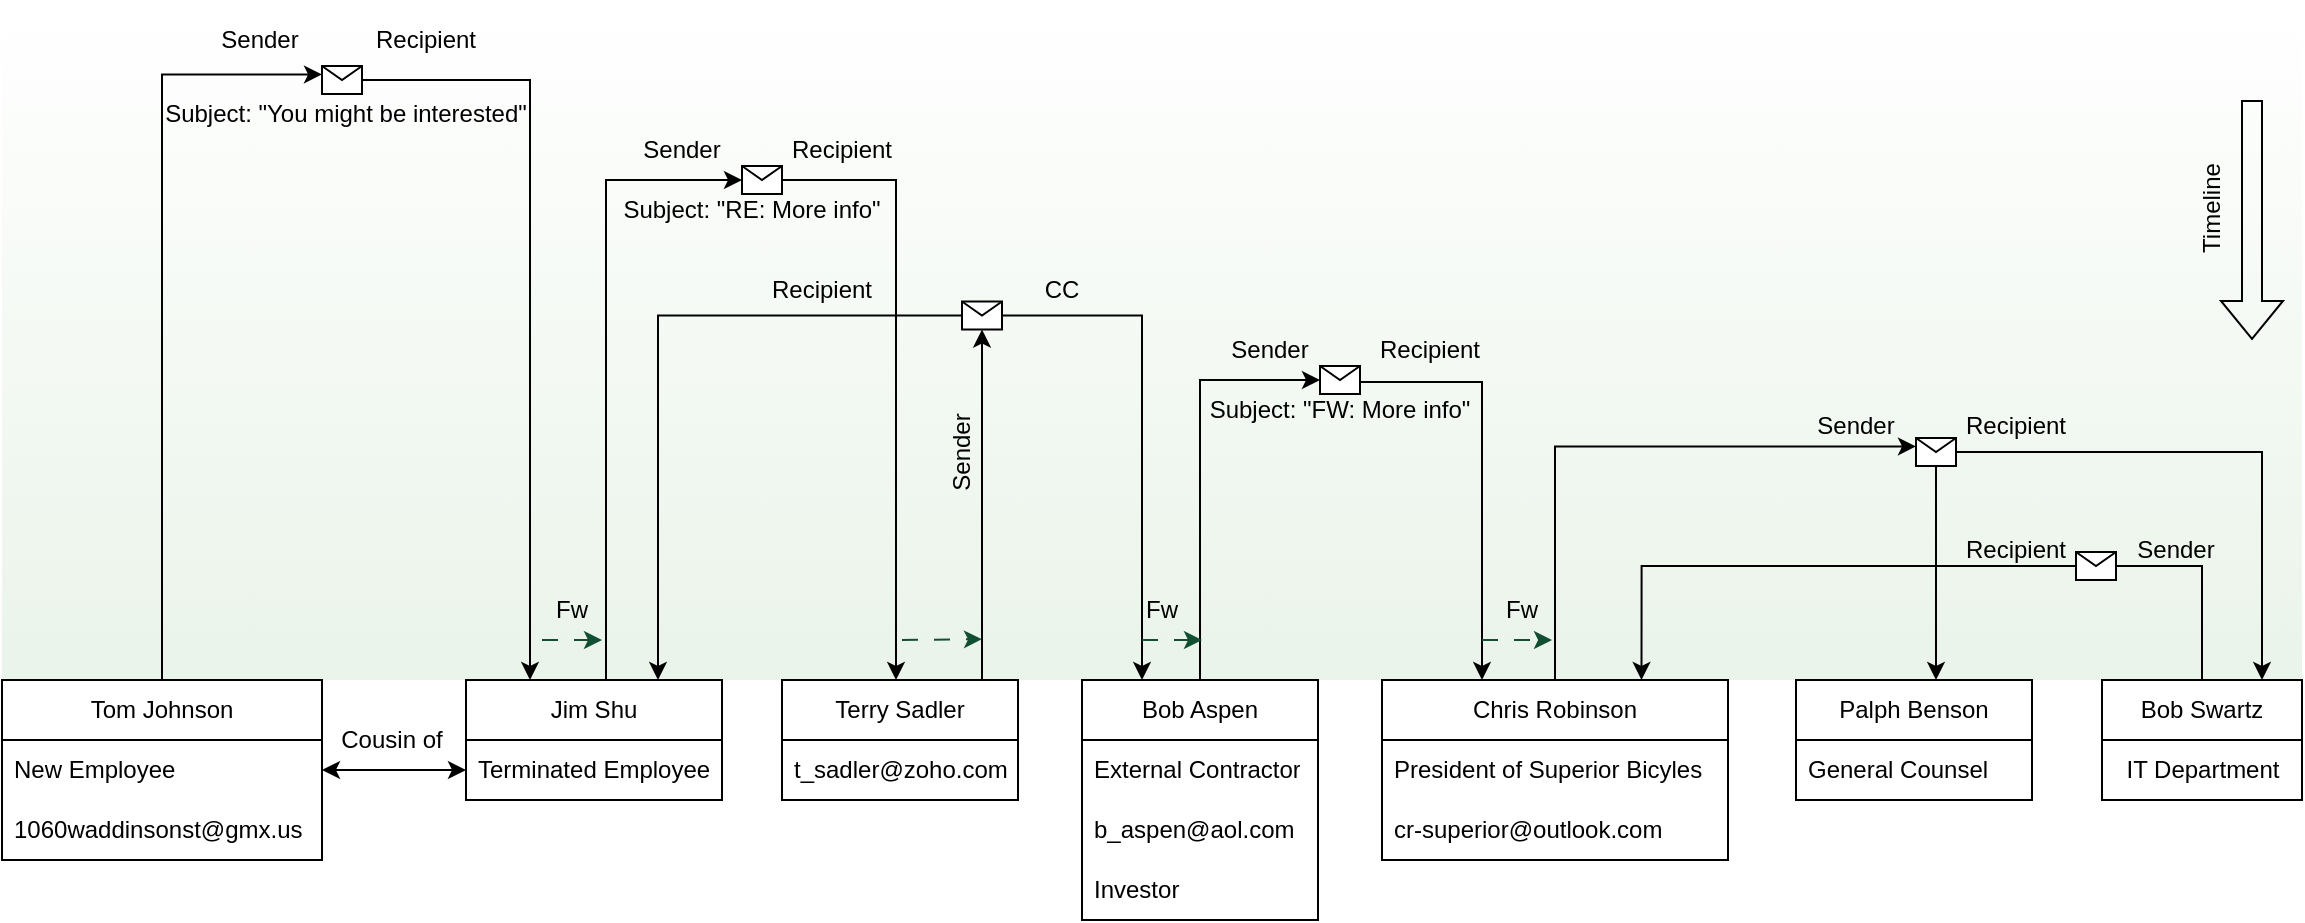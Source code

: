 <mxfile version="21.3.2" type="github">
  <diagram name="Page-1" id="RptxxRhPDnrTedBm8rtr">
    <mxGraphModel dx="3367" dy="1918" grid="1" gridSize="10" guides="1" tooltips="1" connect="1" arrows="1" fold="1" page="1" pageScale="1" pageWidth="850" pageHeight="1100" math="0" shadow="0">
      <root>
        <mxCell id="0" />
        <mxCell id="1" parent="0" />
        <mxCell id="5x7pxwttwpsEM9YVfe3I-78" value="" style="rounded=0;whiteSpace=wrap;html=1;opacity=50;fillColor=#FFFFFF;strokeColor=none;gradientColor=#D5E8D4;movable=0;resizable=0;rotatable=0;deletable=0;editable=0;locked=1;connectable=0;" parent="1" vertex="1">
          <mxGeometry x="-1530" y="-1050" width="1150" height="340" as="geometry" />
        </mxCell>
        <mxCell id="5x7pxwttwpsEM9YVfe3I-60" style="edgeStyle=orthogonalEdgeStyle;rounded=0;orthogonalLoop=1;jettySize=auto;html=1;entryX=0;entryY=0.3;entryDx=0;entryDy=0;exitX=0.5;exitY=0;exitDx=0;exitDy=0;" parent="1" source="zk5Z3QB4ceLemUnF0Lpj-3" target="5x7pxwttwpsEM9YVfe3I-45" edge="1">
          <mxGeometry relative="1" as="geometry">
            <Array as="points">
              <mxPoint x="-1450" y="-1013" />
            </Array>
          </mxGeometry>
        </mxCell>
        <mxCell id="zk5Z3QB4ceLemUnF0Lpj-3" value="Tom Johnson" style="swimlane;fontStyle=0;childLayout=stackLayout;horizontal=1;startSize=30;horizontalStack=0;resizeParent=1;resizeParentMax=0;resizeLast=0;collapsible=1;marginBottom=0;whiteSpace=wrap;html=1;" parent="1" vertex="1">
          <mxGeometry x="-1530" y="-710" width="160" height="90" as="geometry" />
        </mxCell>
        <mxCell id="zk5Z3QB4ceLemUnF0Lpj-4" value="New Employee" style="text;strokeColor=none;fillColor=none;align=left;verticalAlign=middle;spacingLeft=4;spacingRight=4;overflow=hidden;points=[[0,0.5],[1,0.5]];portConstraint=eastwest;rotatable=0;whiteSpace=wrap;html=1;" parent="zk5Z3QB4ceLemUnF0Lpj-3" vertex="1">
          <mxGeometry y="30" width="160" height="30" as="geometry" />
        </mxCell>
        <mxCell id="zk5Z3QB4ceLemUnF0Lpj-5" value="1060waddinsonst@gmx.us" style="text;strokeColor=none;fillColor=none;align=left;verticalAlign=middle;spacingLeft=4;spacingRight=4;overflow=hidden;points=[[0,0.5],[1,0.5]];portConstraint=eastwest;rotatable=0;whiteSpace=wrap;html=1;" parent="zk5Z3QB4ceLemUnF0Lpj-3" vertex="1">
          <mxGeometry y="60" width="160" height="30" as="geometry" />
        </mxCell>
        <mxCell id="zk5Z3QB4ceLemUnF0Lpj-7" value="Jim Shu" style="swimlane;fontStyle=0;childLayout=stackLayout;horizontal=1;startSize=30;horizontalStack=0;resizeParent=1;resizeParentMax=0;resizeLast=0;collapsible=1;marginBottom=0;whiteSpace=wrap;html=1;" parent="1" vertex="1">
          <mxGeometry x="-1298" y="-710" width="128" height="60" as="geometry" />
        </mxCell>
        <mxCell id="zk5Z3QB4ceLemUnF0Lpj-8" value="Terminated Employee" style="text;strokeColor=none;fillColor=none;align=left;verticalAlign=middle;spacingLeft=4;spacingRight=4;overflow=hidden;points=[[0,0.5],[1,0.5]];portConstraint=eastwest;rotatable=0;whiteSpace=wrap;html=1;" parent="zk5Z3QB4ceLemUnF0Lpj-7" vertex="1">
          <mxGeometry y="30" width="128" height="30" as="geometry" />
        </mxCell>
        <mxCell id="zk5Z3QB4ceLemUnF0Lpj-13" value="Cousin of" style="text;html=1;strokeColor=none;fillColor=none;align=center;verticalAlign=middle;whiteSpace=wrap;rounded=0;" parent="1" vertex="1">
          <mxGeometry x="-1365" y="-695" width="60" height="30" as="geometry" />
        </mxCell>
        <mxCell id="5x7pxwttwpsEM9YVfe3I-97" style="edgeStyle=orthogonalEdgeStyle;rounded=0;orthogonalLoop=1;jettySize=auto;html=1;exitX=0.5;exitY=0;exitDx=0;exitDy=0;entryX=0;entryY=0.3;entryDx=0;entryDy=0;" parent="1" source="zk5Z3QB4ceLemUnF0Lpj-16" target="5x7pxwttwpsEM9YVfe3I-96" edge="1">
          <mxGeometry relative="1" as="geometry">
            <Array as="points">
              <mxPoint x="-753" y="-827" />
            </Array>
          </mxGeometry>
        </mxCell>
        <mxCell id="zk5Z3QB4ceLemUnF0Lpj-16" value="Chris Robinson" style="swimlane;fontStyle=0;childLayout=stackLayout;horizontal=1;startSize=30;horizontalStack=0;resizeParent=1;resizeParentMax=0;resizeLast=0;collapsible=1;marginBottom=0;whiteSpace=wrap;html=1;" parent="1" vertex="1">
          <mxGeometry x="-840" y="-710" width="173" height="90" as="geometry" />
        </mxCell>
        <mxCell id="zk5Z3QB4ceLemUnF0Lpj-17" value="President of Superior Bicyles" style="text;strokeColor=none;fillColor=none;align=left;verticalAlign=middle;spacingLeft=4;spacingRight=4;overflow=hidden;points=[[0,0.5],[1,0.5]];portConstraint=eastwest;rotatable=0;whiteSpace=wrap;html=1;" parent="zk5Z3QB4ceLemUnF0Lpj-16" vertex="1">
          <mxGeometry y="30" width="173" height="30" as="geometry" />
        </mxCell>
        <mxCell id="zk5Z3QB4ceLemUnF0Lpj-18" value="cr-superior@outlook.com" style="text;strokeColor=none;fillColor=none;align=left;verticalAlign=middle;spacingLeft=4;spacingRight=4;overflow=hidden;points=[[0,0.5],[1,0.5]];portConstraint=eastwest;rotatable=0;whiteSpace=wrap;html=1;" parent="zk5Z3QB4ceLemUnF0Lpj-16" vertex="1">
          <mxGeometry y="60" width="173" height="30" as="geometry" />
        </mxCell>
        <mxCell id="5x7pxwttwpsEM9YVfe3I-70" style="edgeStyle=orthogonalEdgeStyle;rounded=0;orthogonalLoop=1;jettySize=auto;html=1;exitX=0.5;exitY=0;exitDx=0;exitDy=0;entryX=0;entryY=0.5;entryDx=0;entryDy=0;" parent="1" source="zk5Z3QB4ceLemUnF0Lpj-20" target="5x7pxwttwpsEM9YVfe3I-69" edge="1">
          <mxGeometry relative="1" as="geometry" />
        </mxCell>
        <mxCell id="zk5Z3QB4ceLemUnF0Lpj-20" value="Bob Aspen" style="swimlane;fontStyle=0;childLayout=stackLayout;horizontal=1;startSize=30;horizontalStack=0;resizeParent=1;resizeParentMax=0;resizeLast=0;collapsible=1;marginBottom=0;whiteSpace=wrap;html=1;" parent="1" vertex="1">
          <mxGeometry x="-990" y="-710" width="118" height="120" as="geometry" />
        </mxCell>
        <mxCell id="zk5Z3QB4ceLemUnF0Lpj-21" value="External Contractor" style="text;strokeColor=none;fillColor=none;align=left;verticalAlign=middle;spacingLeft=4;spacingRight=4;overflow=hidden;points=[[0,0.5],[1,0.5]];portConstraint=eastwest;rotatable=0;whiteSpace=wrap;html=1;" parent="zk5Z3QB4ceLemUnF0Lpj-20" vertex="1">
          <mxGeometry y="30" width="118" height="30" as="geometry" />
        </mxCell>
        <mxCell id="zk5Z3QB4ceLemUnF0Lpj-22" value="b_aspen@aol.com" style="text;strokeColor=none;fillColor=none;align=left;verticalAlign=middle;spacingLeft=4;spacingRight=4;overflow=hidden;points=[[0,0.5],[1,0.5]];portConstraint=eastwest;rotatable=0;whiteSpace=wrap;html=1;" parent="zk5Z3QB4ceLemUnF0Lpj-20" vertex="1">
          <mxGeometry y="60" width="118" height="30" as="geometry" />
        </mxCell>
        <mxCell id="zk5Z3QB4ceLemUnF0Lpj-23" value="Investor" style="text;strokeColor=none;fillColor=none;align=left;verticalAlign=middle;spacingLeft=4;spacingRight=4;overflow=hidden;points=[[0,0.5],[1,0.5]];portConstraint=eastwest;rotatable=0;whiteSpace=wrap;html=1;" parent="zk5Z3QB4ceLemUnF0Lpj-20" vertex="1">
          <mxGeometry y="90" width="118" height="30" as="geometry" />
        </mxCell>
        <mxCell id="zk5Z3QB4ceLemUnF0Lpj-24" value="Palph Benson" style="swimlane;fontStyle=0;childLayout=stackLayout;horizontal=1;startSize=30;horizontalStack=0;resizeParent=1;resizeParentMax=0;resizeLast=0;collapsible=1;marginBottom=0;whiteSpace=wrap;html=1;" parent="1" vertex="1">
          <mxGeometry x="-633" y="-710" width="118" height="60" as="geometry" />
        </mxCell>
        <mxCell id="zk5Z3QB4ceLemUnF0Lpj-25" value="General Counsel&amp;nbsp;" style="text;strokeColor=none;fillColor=none;align=left;verticalAlign=middle;spacingLeft=4;spacingRight=4;overflow=hidden;points=[[0,0.5],[1,0.5]];portConstraint=eastwest;rotatable=0;whiteSpace=wrap;html=1;" parent="zk5Z3QB4ceLemUnF0Lpj-24" vertex="1">
          <mxGeometry y="30" width="118" height="30" as="geometry" />
        </mxCell>
        <mxCell id="5x7pxwttwpsEM9YVfe3I-62" style="edgeStyle=orthogonalEdgeStyle;rounded=0;orthogonalLoop=1;jettySize=auto;html=1;entryX=0.5;entryY=1;entryDx=0;entryDy=0;" parent="1" source="zk5Z3QB4ceLemUnF0Lpj-28" target="5x7pxwttwpsEM9YVfe3I-42" edge="1">
          <mxGeometry relative="1" as="geometry">
            <Array as="points">
              <mxPoint x="-1040" y="-870" />
              <mxPoint x="-1040" y="-870" />
            </Array>
          </mxGeometry>
        </mxCell>
        <mxCell id="zk5Z3QB4ceLemUnF0Lpj-28" value="Terry Sadler" style="swimlane;fontStyle=0;childLayout=stackLayout;horizontal=1;startSize=30;horizontalStack=0;resizeParent=1;resizeParentMax=0;resizeLast=0;collapsible=1;marginBottom=0;whiteSpace=wrap;html=1;" parent="1" vertex="1">
          <mxGeometry x="-1140" y="-710" width="118" height="60" as="geometry" />
        </mxCell>
        <mxCell id="zk5Z3QB4ceLemUnF0Lpj-30" value="t_sadler@zoho.com" style="text;strokeColor=none;fillColor=none;align=left;verticalAlign=middle;spacingLeft=4;spacingRight=4;overflow=hidden;points=[[0,0.5],[1,0.5]];portConstraint=eastwest;rotatable=0;whiteSpace=wrap;html=1;" parent="zk5Z3QB4ceLemUnF0Lpj-28" vertex="1">
          <mxGeometry y="30" width="118" height="30" as="geometry" />
        </mxCell>
        <mxCell id="5x7pxwttwpsEM9YVfe3I-100" style="edgeStyle=orthogonalEdgeStyle;rounded=0;orthogonalLoop=1;jettySize=auto;html=1;exitX=0;exitY=0.5;exitDx=0;exitDy=0;entryX=0.75;entryY=0;entryDx=0;entryDy=0;" parent="1" source="5x7pxwttwpsEM9YVfe3I-101" target="zk5Z3QB4ceLemUnF0Lpj-16" edge="1">
          <mxGeometry relative="1" as="geometry">
            <Array as="points">
              <mxPoint x="-710" y="-767" />
            </Array>
          </mxGeometry>
        </mxCell>
        <mxCell id="zk5Z3QB4ceLemUnF0Lpj-32" value="Bob Swartz" style="swimlane;fontStyle=0;childLayout=stackLayout;horizontal=1;startSize=30;horizontalStack=0;resizeParent=1;resizeParentMax=0;resizeLast=0;collapsible=1;marginBottom=0;whiteSpace=wrap;html=1;" parent="1" vertex="1">
          <mxGeometry x="-480" y="-710" width="100" height="60" as="geometry" />
        </mxCell>
        <mxCell id="TtXoglSK-7i6f6xLYCJo-8" value="IT Department" style="text;html=1;align=center;verticalAlign=middle;resizable=0;points=[];autosize=1;strokeColor=none;fillColor=none;" vertex="1" parent="zk5Z3QB4ceLemUnF0Lpj-32">
          <mxGeometry y="30" width="100" height="30" as="geometry" />
        </mxCell>
        <mxCell id="5x7pxwttwpsEM9YVfe3I-28" value="" style="edgeStyle=orthogonalEdgeStyle;rounded=0;orthogonalLoop=1;jettySize=auto;html=1;entryX=0;entryY=0.5;entryDx=0;entryDy=0;exitX=0.5;exitY=0;exitDx=0;exitDy=0;" parent="1" source="zk5Z3QB4ceLemUnF0Lpj-7" target="5x7pxwttwpsEM9YVfe3I-27" edge="1">
          <mxGeometry relative="1" as="geometry">
            <mxPoint x="-1220" y="-759" as="sourcePoint" />
            <mxPoint x="-597" y="-1061" as="targetPoint" />
            <Array as="points">
              <mxPoint x="-1228" y="-960" />
            </Array>
          </mxGeometry>
        </mxCell>
        <mxCell id="5x7pxwttwpsEM9YVfe3I-59" style="edgeStyle=orthogonalEdgeStyle;rounded=0;orthogonalLoop=1;jettySize=auto;html=1;" parent="1" source="5x7pxwttwpsEM9YVfe3I-27" edge="1">
          <mxGeometry relative="1" as="geometry">
            <mxPoint x="-1083" y="-710" as="targetPoint" />
            <Array as="points">
              <mxPoint x="-1083" y="-960" />
            </Array>
          </mxGeometry>
        </mxCell>
        <mxCell id="5x7pxwttwpsEM9YVfe3I-27" value="" style="shape=message;html=1;outlineConnect=0;movable=1;resizable=1;rotatable=1;deletable=1;editable=1;locked=0;connectable=1;" parent="1" vertex="1">
          <mxGeometry x="-1160" y="-967.0" width="20" height="14" as="geometry" />
        </mxCell>
        <mxCell id="5x7pxwttwpsEM9YVfe3I-65" style="edgeStyle=orthogonalEdgeStyle;rounded=0;orthogonalLoop=1;jettySize=auto;html=1;entryX=0.75;entryY=0;entryDx=0;entryDy=0;" parent="1" source="5x7pxwttwpsEM9YVfe3I-42" target="zk5Z3QB4ceLemUnF0Lpj-7" edge="1">
          <mxGeometry relative="1" as="geometry" />
        </mxCell>
        <mxCell id="5x7pxwttwpsEM9YVfe3I-66" style="edgeStyle=orthogonalEdgeStyle;rounded=0;orthogonalLoop=1;jettySize=auto;html=1;entryX=0.25;entryY=0;entryDx=0;entryDy=0;" parent="1" source="5x7pxwttwpsEM9YVfe3I-42" target="zk5Z3QB4ceLemUnF0Lpj-20" edge="1">
          <mxGeometry relative="1" as="geometry">
            <mxPoint x="-880" y="-757" as="targetPoint" />
            <Array as="points">
              <mxPoint x="-960" y="-892" />
              <mxPoint x="-960" y="-710" />
            </Array>
          </mxGeometry>
        </mxCell>
        <mxCell id="5x7pxwttwpsEM9YVfe3I-42" value="" style="shape=message;html=1;outlineConnect=0;movable=1;resizable=1;rotatable=1;deletable=1;editable=1;locked=0;connectable=1;" parent="1" vertex="1">
          <mxGeometry x="-1050" y="-899.23" width="20" height="14" as="geometry" />
        </mxCell>
        <mxCell id="5x7pxwttwpsEM9YVfe3I-61" style="edgeStyle=orthogonalEdgeStyle;rounded=0;orthogonalLoop=1;jettySize=auto;html=1;entryX=0.25;entryY=0;entryDx=0;entryDy=0;" parent="1" source="5x7pxwttwpsEM9YVfe3I-45" target="zk5Z3QB4ceLemUnF0Lpj-7" edge="1">
          <mxGeometry relative="1" as="geometry">
            <mxPoint x="-1255" y="-759" as="targetPoint" />
          </mxGeometry>
        </mxCell>
        <mxCell id="5x7pxwttwpsEM9YVfe3I-45" value="" style="shape=message;html=1;outlineConnect=0;movable=1;resizable=1;rotatable=1;deletable=1;editable=1;locked=0;connectable=1;" parent="1" vertex="1">
          <mxGeometry x="-1370" y="-1017.0" width="20" height="14" as="geometry" />
        </mxCell>
        <mxCell id="5x7pxwttwpsEM9YVfe3I-63" value="Sender" style="text;html=1;strokeColor=none;fillColor=none;align=center;verticalAlign=middle;whiteSpace=wrap;rounded=0;rotation=-90;" parent="1" vertex="1">
          <mxGeometry x="-1080" y="-839" width="60" height="30" as="geometry" />
        </mxCell>
        <mxCell id="5x7pxwttwpsEM9YVfe3I-67" value="Recipient" style="text;html=1;strokeColor=none;fillColor=none;align=center;verticalAlign=middle;whiteSpace=wrap;rounded=0;" parent="1" vertex="1">
          <mxGeometry x="-1150" y="-920" width="60" height="30" as="geometry" />
        </mxCell>
        <mxCell id="5x7pxwttwpsEM9YVfe3I-71" style="edgeStyle=orthogonalEdgeStyle;rounded=0;orthogonalLoop=1;jettySize=auto;html=1;" parent="1" source="5x7pxwttwpsEM9YVfe3I-69" edge="1">
          <mxGeometry relative="1" as="geometry">
            <Array as="points">
              <mxPoint x="-790" y="-859" />
              <mxPoint x="-790" y="-710" />
            </Array>
            <mxPoint x="-790" y="-710" as="targetPoint" />
          </mxGeometry>
        </mxCell>
        <mxCell id="5x7pxwttwpsEM9YVfe3I-80" value="" style="group" parent="1" vertex="1" connectable="0">
          <mxGeometry x="-440" y="-1000" width="35" height="120" as="geometry" />
        </mxCell>
        <mxCell id="5x7pxwttwpsEM9YVfe3I-55" value="" style="shape=flexArrow;endArrow=classic;html=1;rounded=0;" parent="5x7pxwttwpsEM9YVfe3I-80" edge="1">
          <mxGeometry width="50" height="50" relative="1" as="geometry">
            <mxPoint x="35" as="sourcePoint" />
            <mxPoint x="35" y="120" as="targetPoint" />
          </mxGeometry>
        </mxCell>
        <mxCell id="5x7pxwttwpsEM9YVfe3I-56" value="Timeline" style="text;html=1;strokeColor=none;fillColor=none;align=center;verticalAlign=middle;whiteSpace=wrap;rounded=0;rotation=-90;" parent="5x7pxwttwpsEM9YVfe3I-80" vertex="1">
          <mxGeometry x="-20" y="39" width="70" height="30" as="geometry" />
        </mxCell>
        <mxCell id="5x7pxwttwpsEM9YVfe3I-86" style="edgeStyle=orthogonalEdgeStyle;rounded=0;orthogonalLoop=1;jettySize=auto;html=1;exitX=0.5;exitY=1;exitDx=0;exitDy=0;" parent="1" source="5x7pxwttwpsEM9YVfe3I-27" target="5x7pxwttwpsEM9YVfe3I-27" edge="1">
          <mxGeometry relative="1" as="geometry" />
        </mxCell>
        <mxCell id="5x7pxwttwpsEM9YVfe3I-87" value="CC" style="text;html=1;strokeColor=none;fillColor=none;align=center;verticalAlign=middle;whiteSpace=wrap;rounded=0;" parent="1" vertex="1">
          <mxGeometry x="-1030" y="-920" width="60" height="30" as="geometry" />
        </mxCell>
        <mxCell id="5x7pxwttwpsEM9YVfe3I-89" value="" style="endArrow=classic;html=1;rounded=0;dashed=1;dashPattern=8 8;strokeColor=#124f32;" parent="1" edge="1">
          <mxGeometry width="50" height="50" relative="1" as="geometry">
            <mxPoint x="-1260" y="-730" as="sourcePoint" />
            <mxPoint x="-1230" y="-730" as="targetPoint" />
          </mxGeometry>
        </mxCell>
        <mxCell id="5x7pxwttwpsEM9YVfe3I-91" value="" style="endArrow=classic;html=1;rounded=0;dashed=1;dashPattern=8 8;strokeColor=#124f32;" parent="1" edge="1">
          <mxGeometry width="50" height="50" relative="1" as="geometry">
            <mxPoint x="-1080" y="-730" as="sourcePoint" />
            <mxPoint x="-1040" y="-730.4" as="targetPoint" />
          </mxGeometry>
        </mxCell>
        <mxCell id="5x7pxwttwpsEM9YVfe3I-92" value="" style="endArrow=classic;html=1;rounded=0;dashed=1;dashPattern=8 8;strokeColor=#124f32;" parent="1" edge="1">
          <mxGeometry width="50" height="50" relative="1" as="geometry">
            <mxPoint x="-960" y="-730" as="sourcePoint" />
            <mxPoint x="-930" y="-730" as="targetPoint" />
          </mxGeometry>
        </mxCell>
        <mxCell id="5x7pxwttwpsEM9YVfe3I-93" value="Fw" style="text;html=1;strokeColor=none;fillColor=none;align=center;verticalAlign=middle;whiteSpace=wrap;rounded=0;" parent="1" vertex="1">
          <mxGeometry x="-1275" y="-760" width="60" height="30" as="geometry" />
        </mxCell>
        <mxCell id="5x7pxwttwpsEM9YVfe3I-95" value="Fw" style="text;html=1;strokeColor=none;fillColor=none;align=center;verticalAlign=middle;whiteSpace=wrap;rounded=0;" parent="1" vertex="1">
          <mxGeometry x="-980" y="-760" width="60" height="30" as="geometry" />
        </mxCell>
        <mxCell id="5x7pxwttwpsEM9YVfe3I-98" style="edgeStyle=orthogonalEdgeStyle;rounded=0;orthogonalLoop=1;jettySize=auto;html=1;" parent="1" source="5x7pxwttwpsEM9YVfe3I-96" edge="1">
          <mxGeometry relative="1" as="geometry">
            <Array as="points">
              <mxPoint x="-563" y="-710" />
            </Array>
            <mxPoint x="-563" y="-710" as="targetPoint" />
          </mxGeometry>
        </mxCell>
        <mxCell id="5x7pxwttwpsEM9YVfe3I-99" style="edgeStyle=orthogonalEdgeStyle;rounded=0;orthogonalLoop=1;jettySize=auto;html=1;" parent="1" source="5x7pxwttwpsEM9YVfe3I-96" edge="1">
          <mxGeometry relative="1" as="geometry">
            <mxPoint x="-400" y="-710" as="targetPoint" />
            <Array as="points">
              <mxPoint x="-400" y="-824" />
              <mxPoint x="-400" y="-710" />
            </Array>
          </mxGeometry>
        </mxCell>
        <mxCell id="5x7pxwttwpsEM9YVfe3I-96" value="" style="shape=message;html=1;outlineConnect=0;movable=1;resizable=1;rotatable=1;deletable=1;editable=1;locked=0;connectable=1;" parent="1" vertex="1">
          <mxGeometry x="-573" y="-831.0" width="20" height="14" as="geometry" />
        </mxCell>
        <mxCell id="TtXoglSK-7i6f6xLYCJo-6" style="edgeStyle=orthogonalEdgeStyle;rounded=0;orthogonalLoop=1;jettySize=auto;html=1;entryX=0.5;entryY=0;entryDx=0;entryDy=0;endArrow=none;endFill=0;" edge="1" parent="1" source="5x7pxwttwpsEM9YVfe3I-101" target="zk5Z3QB4ceLemUnF0Lpj-32">
          <mxGeometry relative="1" as="geometry">
            <Array as="points">
              <mxPoint x="-430" y="-767" />
            </Array>
          </mxGeometry>
        </mxCell>
        <mxCell id="5x7pxwttwpsEM9YVfe3I-101" value="" style="shape=message;html=1;outlineConnect=0;movable=1;resizable=1;rotatable=1;deletable=1;editable=1;locked=0;connectable=1;" parent="1" vertex="1">
          <mxGeometry x="-493" y="-774.0" width="20" height="14" as="geometry" />
        </mxCell>
        <mxCell id="5x7pxwttwpsEM9YVfe3I-103" value="" style="group" parent="1" vertex="1" connectable="0">
          <mxGeometry x="-1458" y="-1045" width="200" height="67" as="geometry" />
        </mxCell>
        <mxCell id="5x7pxwttwpsEM9YVfe3I-48" value="Sender" style="text;html=1;strokeColor=none;fillColor=none;align=center;verticalAlign=middle;whiteSpace=wrap;rounded=0;" parent="5x7pxwttwpsEM9YVfe3I-103" vertex="1">
          <mxGeometry x="27" width="60" height="30" as="geometry" />
        </mxCell>
        <mxCell id="5x7pxwttwpsEM9YVfe3I-49" value="Recipient" style="text;html=1;strokeColor=none;fillColor=none;align=center;verticalAlign=middle;whiteSpace=wrap;rounded=0;" parent="5x7pxwttwpsEM9YVfe3I-103" vertex="1">
          <mxGeometry x="110" width="60" height="30" as="geometry" />
        </mxCell>
        <mxCell id="5x7pxwttwpsEM9YVfe3I-51" value="Subject: &quot;You might be interested&quot;" style="text;html=1;strokeColor=none;fillColor=none;align=center;verticalAlign=middle;whiteSpace=wrap;rounded=0;" parent="5x7pxwttwpsEM9YVfe3I-103" vertex="1">
          <mxGeometry y="37" width="200" height="30" as="geometry" />
        </mxCell>
        <mxCell id="5x7pxwttwpsEM9YVfe3I-104" value="" style="group" parent="1" vertex="1" connectable="0">
          <mxGeometry x="-1230" y="-990" width="150" height="60" as="geometry" />
        </mxCell>
        <mxCell id="5x7pxwttwpsEM9YVfe3I-53" value="Sender" style="text;html=1;strokeColor=none;fillColor=none;align=center;verticalAlign=middle;whiteSpace=wrap;rounded=0;" parent="5x7pxwttwpsEM9YVfe3I-104" vertex="1">
          <mxGeometry x="10" width="60" height="30" as="geometry" />
        </mxCell>
        <mxCell id="5x7pxwttwpsEM9YVfe3I-54" value="Recipient" style="text;html=1;strokeColor=none;fillColor=none;align=center;verticalAlign=middle;whiteSpace=wrap;rounded=0;" parent="5x7pxwttwpsEM9YVfe3I-104" vertex="1">
          <mxGeometry x="90" width="60" height="30" as="geometry" />
        </mxCell>
        <mxCell id="5x7pxwttwpsEM9YVfe3I-68" value="Subject: &quot;RE: More info&quot;" style="text;html=1;strokeColor=none;fillColor=none;align=center;verticalAlign=middle;whiteSpace=wrap;rounded=0;" parent="5x7pxwttwpsEM9YVfe3I-104" vertex="1">
          <mxGeometry y="30" width="150" height="30" as="geometry" />
        </mxCell>
        <mxCell id="5x7pxwttwpsEM9YVfe3I-108" value="" style="group" parent="1" vertex="1" connectable="0">
          <mxGeometry x="-946" y="-890" width="170" height="60" as="geometry" />
        </mxCell>
        <mxCell id="5x7pxwttwpsEM9YVfe3I-72" value="Sender" style="text;html=1;strokeColor=none;fillColor=none;align=center;verticalAlign=middle;whiteSpace=wrap;rounded=0;" parent="5x7pxwttwpsEM9YVfe3I-108" vertex="1">
          <mxGeometry x="20" width="60" height="30" as="geometry" />
        </mxCell>
        <mxCell id="5x7pxwttwpsEM9YVfe3I-73" value="Recipient" style="text;html=1;strokeColor=none;fillColor=none;align=center;verticalAlign=middle;whiteSpace=wrap;rounded=0;" parent="5x7pxwttwpsEM9YVfe3I-108" vertex="1">
          <mxGeometry x="100" width="60" height="30" as="geometry" />
        </mxCell>
        <mxCell id="5x7pxwttwpsEM9YVfe3I-74" value="Subject: &quot;FW: More info&quot;" style="text;html=1;strokeColor=none;fillColor=none;align=center;verticalAlign=middle;whiteSpace=wrap;rounded=0;" parent="5x7pxwttwpsEM9YVfe3I-108" vertex="1">
          <mxGeometry y="30" width="170" height="30" as="geometry" />
        </mxCell>
        <mxCell id="5x7pxwttwpsEM9YVfe3I-69" value="" style="shape=message;html=1;outlineConnect=0;movable=1;resizable=1;rotatable=1;deletable=1;editable=1;locked=0;connectable=1;" parent="5x7pxwttwpsEM9YVfe3I-108" vertex="1">
          <mxGeometry x="75" y="23.0" width="20" height="14" as="geometry" />
        </mxCell>
        <mxCell id="5x7pxwttwpsEM9YVfe3I-111" value="Sender" style="text;html=1;strokeColor=none;fillColor=none;align=center;verticalAlign=middle;whiteSpace=wrap;rounded=0;" parent="1" vertex="1">
          <mxGeometry x="-633" y="-852.23" width="60" height="30" as="geometry" />
        </mxCell>
        <mxCell id="5x7pxwttwpsEM9YVfe3I-112" value="Recipient" style="text;html=1;strokeColor=none;fillColor=none;align=center;verticalAlign=middle;whiteSpace=wrap;rounded=0;" parent="1" vertex="1">
          <mxGeometry x="-553" y="-852.23" width="60" height="30" as="geometry" />
        </mxCell>
        <mxCell id="5x7pxwttwpsEM9YVfe3I-114" value="Sender" style="text;html=1;strokeColor=none;fillColor=none;align=center;verticalAlign=middle;whiteSpace=wrap;rounded=0;" parent="1" vertex="1">
          <mxGeometry x="-473" y="-790" width="60" height="30" as="geometry" />
        </mxCell>
        <mxCell id="5x7pxwttwpsEM9YVfe3I-115" value="Recipient" style="text;html=1;strokeColor=none;fillColor=none;align=center;verticalAlign=middle;whiteSpace=wrap;rounded=0;" parent="1" vertex="1">
          <mxGeometry x="-553" y="-790" width="60" height="30" as="geometry" />
        </mxCell>
        <mxCell id="5x7pxwttwpsEM9YVfe3I-117" value="" style="endArrow=classic;html=1;rounded=0;dashed=1;dashPattern=8 8;strokeColor=#124f32;entryX=0.75;entryY=1;entryDx=0;entryDy=0;" parent="1" edge="1" target="5x7pxwttwpsEM9YVfe3I-118">
          <mxGeometry width="50" height="50" relative="1" as="geometry">
            <mxPoint x="-790" y="-730" as="sourcePoint" />
            <mxPoint x="-750" y="-730" as="targetPoint" />
          </mxGeometry>
        </mxCell>
        <mxCell id="5x7pxwttwpsEM9YVfe3I-118" value="Fw" style="text;html=1;strokeColor=none;fillColor=none;align=center;verticalAlign=middle;whiteSpace=wrap;rounded=0;" parent="1" vertex="1">
          <mxGeometry x="-800" y="-760" width="60" height="30" as="geometry" />
        </mxCell>
        <mxCell id="TtXoglSK-7i6f6xLYCJo-1" style="edgeStyle=orthogonalEdgeStyle;rounded=0;orthogonalLoop=1;jettySize=auto;html=1;entryX=1;entryY=0.5;entryDx=0;entryDy=0;startArrow=classic;startFill=1;" edge="1" parent="1" source="zk5Z3QB4ceLemUnF0Lpj-8" target="zk5Z3QB4ceLemUnF0Lpj-4">
          <mxGeometry relative="1" as="geometry" />
        </mxCell>
      </root>
    </mxGraphModel>
  </diagram>
</mxfile>
